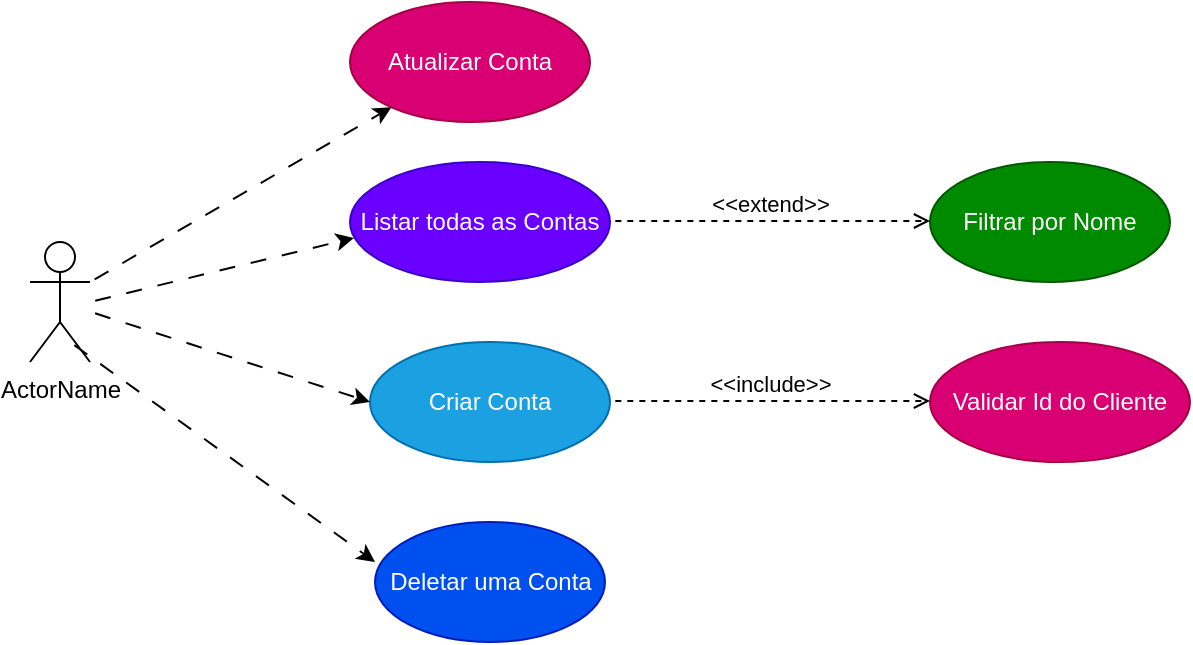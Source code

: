 <mxfile version="20.5.3" type="embed"><diagram id="NtQ5_XNEAZifYP1_NEY8" name="Page-1"><mxGraphModel dx="938" dy="426" grid="1" gridSize="10" guides="1" tooltips="1" connect="1" arrows="1" fold="1" page="1" pageScale="1" pageWidth="850" pageHeight="1100" math="0" shadow="0"><root><mxCell id="0"/><mxCell id="1" parent="0"/><mxCell id="2" value="Listar todas as Contas" style="ellipse;whiteSpace=wrap;html=1;fillColor=#6a00ff;fontColor=#ffffff;strokeColor=#3700CC;" vertex="1" parent="1"><mxGeometry x="210" y="140" width="130" height="60" as="geometry"/></mxCell><mxCell id="3" value="Criar Conta" style="ellipse;whiteSpace=wrap;html=1;fillColor=#1ba1e2;fontColor=#ffffff;strokeColor=#006EAF;" vertex="1" parent="1"><mxGeometry x="220" y="230" width="120" height="60" as="geometry"/></mxCell><mxCell id="4" value="" style="endArrow=classic;html=1;rounded=0;entryX=0.015;entryY=0.633;entryDx=0;entryDy=0;entryPerimeter=0;flowAnimation=1;" edge="1" parent="1" target="2"><mxGeometry width="50" height="50" relative="1" as="geometry"><mxPoint x="80" y="210" as="sourcePoint"/><mxPoint x="130" y="160" as="targetPoint"/></mxGeometry></mxCell><mxCell id="5" value="" style="endArrow=classic;html=1;rounded=0;entryX=0;entryY=0.5;entryDx=0;entryDy=0;flowAnimation=1;" edge="1" parent="1" target="3"><mxGeometry width="50" height="50" relative="1" as="geometry"><mxPoint x="80" y="214.839" as="sourcePoint"/><mxPoint x="370" y="190" as="targetPoint"/></mxGeometry></mxCell><mxCell id="6" value="Filtrar por Nome" style="ellipse;whiteSpace=wrap;html=1;fillColor=#008a00;fontColor=#ffffff;strokeColor=#005700;" vertex="1" parent="1"><mxGeometry x="500" y="140" width="120" height="60" as="geometry"/></mxCell><mxCell id="7" value="&amp;lt;&amp;lt;extend&amp;gt;&amp;gt;" style="html=1;verticalAlign=bottom;labelBackgroundColor=none;endArrow=open;endFill=0;dashed=1;rounded=0;flowAnimation=1;" edge="1" parent="1"><mxGeometry width="160" relative="1" as="geometry"><mxPoint x="340" y="169.5" as="sourcePoint"/><mxPoint x="500" y="169.5" as="targetPoint"/></mxGeometry></mxCell><mxCell id="9" value="Validar Id do Cliente" style="ellipse;whiteSpace=wrap;html=1;fillColor=#d80073;fontColor=#ffffff;strokeColor=#A50040;" vertex="1" parent="1"><mxGeometry x="500" y="230" width="130" height="60" as="geometry"/></mxCell><mxCell id="10" value="&amp;lt;&amp;lt;include&amp;gt;&amp;gt;" style="html=1;verticalAlign=bottom;labelBackgroundColor=none;endArrow=open;endFill=0;dashed=1;rounded=0;flowAnimation=1;" edge="1" parent="1"><mxGeometry width="160" relative="1" as="geometry"><mxPoint x="340" y="259.5" as="sourcePoint"/><mxPoint x="500" y="259.5" as="targetPoint"/></mxGeometry></mxCell><mxCell id="12" value="ActorName" style="shape=umlActor;html=1;verticalLabelPosition=bottom;verticalAlign=top;align=center;" vertex="1" parent="1"><mxGeometry x="50" y="180" width="30" height="60" as="geometry"/></mxCell><mxCell id="13" value="Deletar uma Conta" style="ellipse;whiteSpace=wrap;html=1;fillColor=#0050ef;fontColor=#ffffff;strokeColor=#001DBC;" vertex="1" parent="1"><mxGeometry x="222.5" y="320" width="115" height="60" as="geometry"/></mxCell><mxCell id="14" value="" style="endArrow=classic;html=1;rounded=0;entryX=0;entryY=0.333;entryDx=0;entryDy=0;entryPerimeter=0;flowAnimation=1;" edge="1" parent="1" target="13"><mxGeometry width="50" height="50" relative="1" as="geometry"><mxPoint x="70" y="230" as="sourcePoint"/><mxPoint x="110" y="170" as="targetPoint"/></mxGeometry></mxCell><mxCell id="15" value="Atualizar Conta" style="ellipse;whiteSpace=wrap;html=1;fillColor=#d80073;fontColor=#ffffff;strokeColor=#A50040;" vertex="1" parent="1"><mxGeometry x="210" y="60" width="120" height="60" as="geometry"/></mxCell><mxCell id="16" value="" style="endArrow=classic;html=1;rounded=0;exitX=1;exitY=0.333;exitDx=0;exitDy=0;exitPerimeter=0;flowAnimation=1;" edge="1" parent="1" source="12" target="15"><mxGeometry width="50" height="50" relative="1" as="geometry"><mxPoint x="70" y="210" as="sourcePoint"/><mxPoint x="120" y="160" as="targetPoint"/></mxGeometry></mxCell></root></mxGraphModel></diagram></mxfile>
